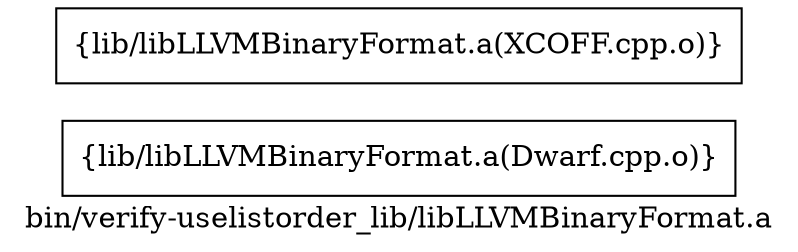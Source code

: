 digraph "bin/verify-uselistorder_lib/libLLVMBinaryFormat.a" {
	label="bin/verify-uselistorder_lib/libLLVMBinaryFormat.a";
	rankdir=LR;

	Node0x55f6c7b2db58 [shape=record,shape=box,group=0,label="{lib/libLLVMBinaryFormat.a(Dwarf.cpp.o)}"];
	Node0x55f6c7b2e5a8 [shape=record,shape=box,group=0,label="{lib/libLLVMBinaryFormat.a(XCOFF.cpp.o)}"];
}
